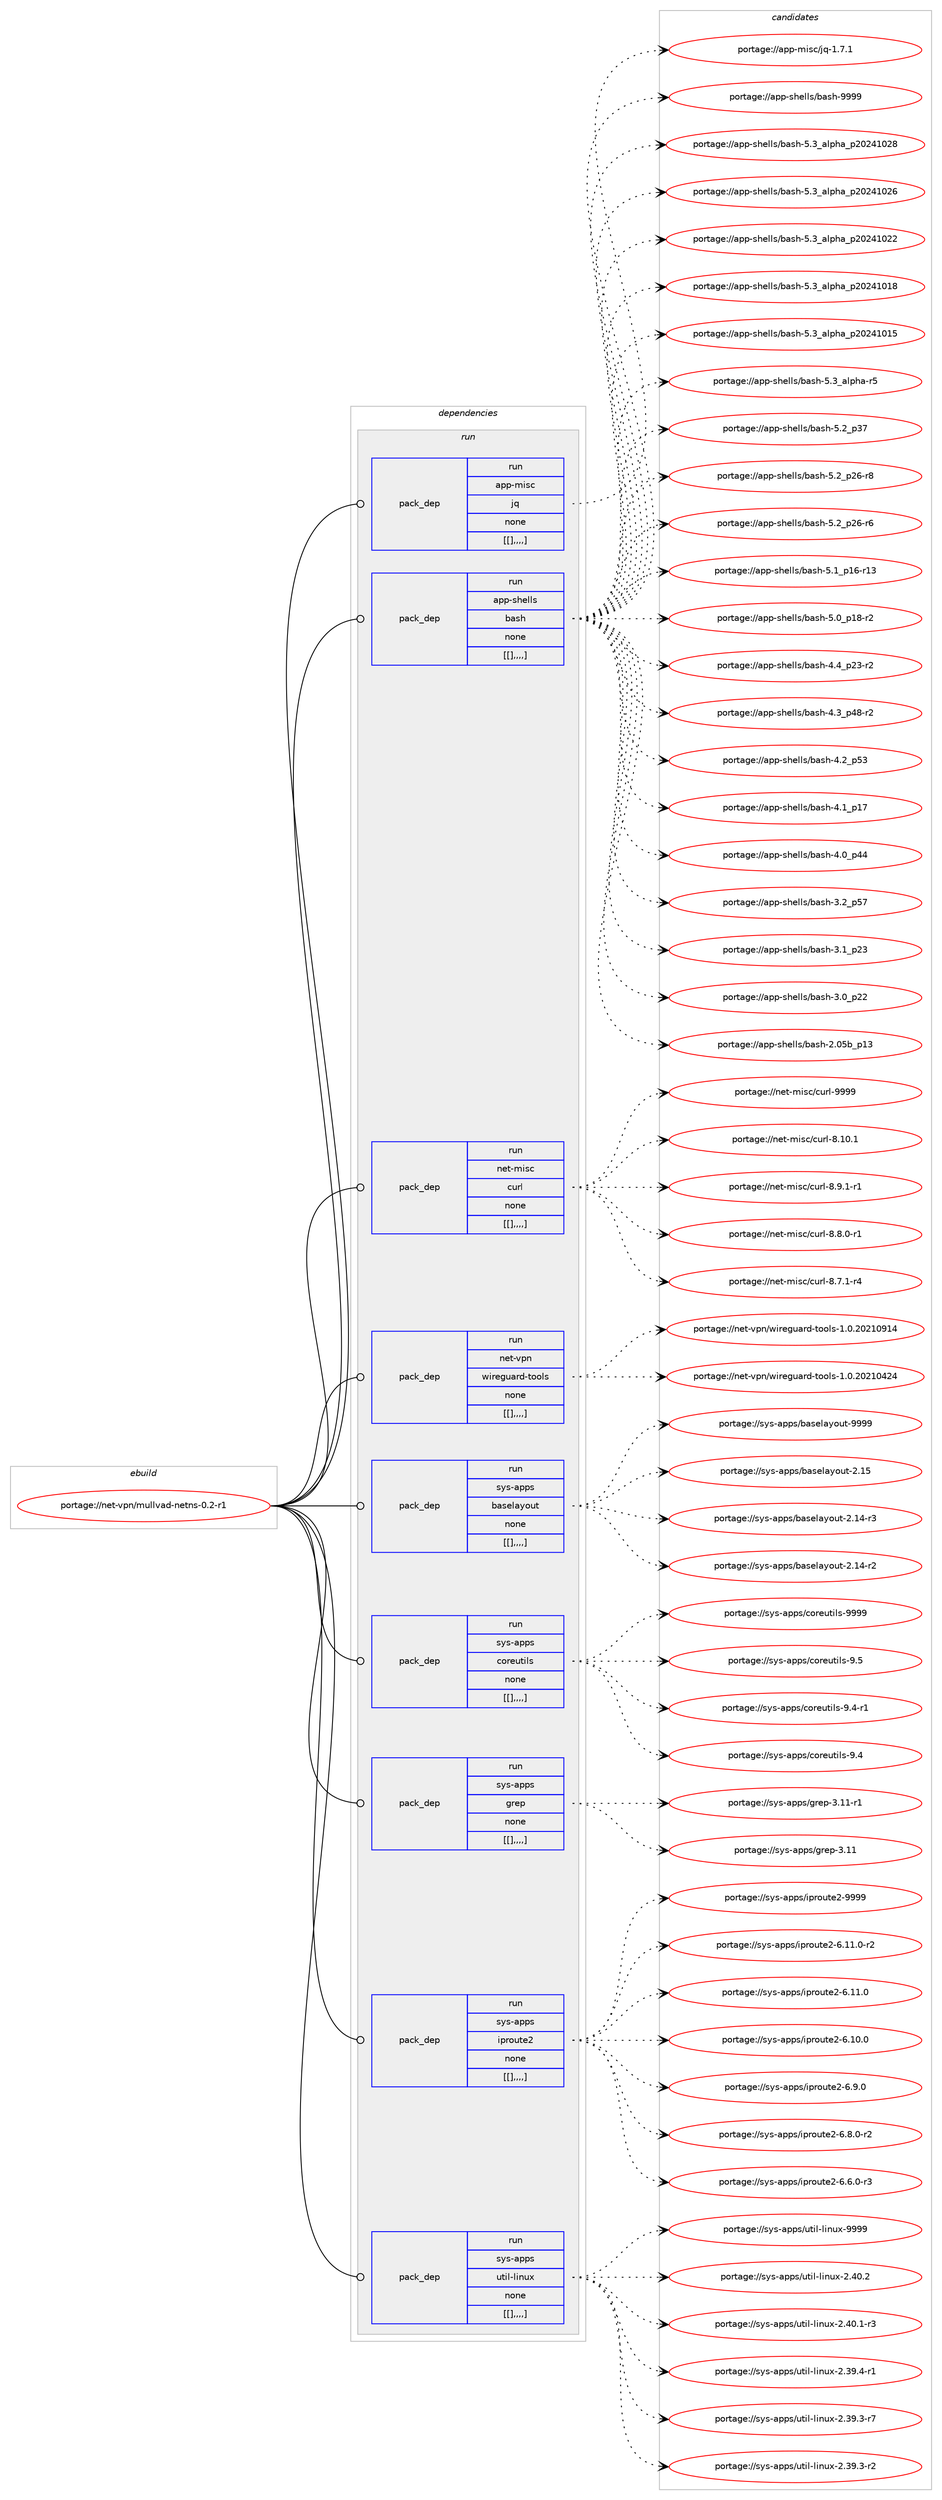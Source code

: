 digraph prolog {

# *************
# Graph options
# *************

newrank=true;
concentrate=true;
compound=true;
graph [rankdir=LR,fontname=Helvetica,fontsize=10,ranksep=1.5];#, ranksep=2.5, nodesep=0.2];
edge  [arrowhead=vee];
node  [fontname=Helvetica,fontsize=10];

# **********
# The ebuild
# **********

subgraph cluster_leftcol {
color=gray;
label=<<i>ebuild</i>>;
id [label="portage://net-vpn/mullvad-netns-0.2-r1", color=red, width=4, href="../net-vpn/mullvad-netns-0.2-r1.svg"];
}

# ****************
# The dependencies
# ****************

subgraph cluster_midcol {
color=gray;
label=<<i>dependencies</i>>;
subgraph cluster_compile {
fillcolor="#eeeeee";
style=filled;
label=<<i>compile</i>>;
}
subgraph cluster_compileandrun {
fillcolor="#eeeeee";
style=filled;
label=<<i>compile and run</i>>;
}
subgraph cluster_run {
fillcolor="#eeeeee";
style=filled;
label=<<i>run</i>>;
subgraph pack381 {
dependency485 [label=<<TABLE BORDER="0" CELLBORDER="1" CELLSPACING="0" CELLPADDING="4" WIDTH="220"><TR><TD ROWSPAN="6" CELLPADDING="30">pack_dep</TD></TR><TR><TD WIDTH="110">run</TD></TR><TR><TD>app-misc</TD></TR><TR><TD>jq</TD></TR><TR><TD>none</TD></TR><TR><TD>[[],,,,]</TD></TR></TABLE>>, shape=none, color=blue];
}
id:e -> dependency485:w [weight=20,style="solid",arrowhead="odot"];
subgraph pack386 {
dependency490 [label=<<TABLE BORDER="0" CELLBORDER="1" CELLSPACING="0" CELLPADDING="4" WIDTH="220"><TR><TD ROWSPAN="6" CELLPADDING="30">pack_dep</TD></TR><TR><TD WIDTH="110">run</TD></TR><TR><TD>app-shells</TD></TR><TR><TD>bash</TD></TR><TR><TD>none</TD></TR><TR><TD>[[],,,,]</TD></TR></TABLE>>, shape=none, color=blue];
}
id:e -> dependency490:w [weight=20,style="solid",arrowhead="odot"];
subgraph pack393 {
dependency495 [label=<<TABLE BORDER="0" CELLBORDER="1" CELLSPACING="0" CELLPADDING="4" WIDTH="220"><TR><TD ROWSPAN="6" CELLPADDING="30">pack_dep</TD></TR><TR><TD WIDTH="110">run</TD></TR><TR><TD>net-misc</TD></TR><TR><TD>curl</TD></TR><TR><TD>none</TD></TR><TR><TD>[[],,,,]</TD></TR></TABLE>>, shape=none, color=blue];
}
id:e -> dependency495:w [weight=20,style="solid",arrowhead="odot"];
subgraph pack396 {
dependency500 [label=<<TABLE BORDER="0" CELLBORDER="1" CELLSPACING="0" CELLPADDING="4" WIDTH="220"><TR><TD ROWSPAN="6" CELLPADDING="30">pack_dep</TD></TR><TR><TD WIDTH="110">run</TD></TR><TR><TD>net-vpn</TD></TR><TR><TD>wireguard-tools</TD></TR><TR><TD>none</TD></TR><TR><TD>[[],,,,]</TD></TR></TABLE>>, shape=none, color=blue];
}
id:e -> dependency500:w [weight=20,style="solid",arrowhead="odot"];
subgraph pack401 {
dependency507 [label=<<TABLE BORDER="0" CELLBORDER="1" CELLSPACING="0" CELLPADDING="4" WIDTH="220"><TR><TD ROWSPAN="6" CELLPADDING="30">pack_dep</TD></TR><TR><TD WIDTH="110">run</TD></TR><TR><TD>sys-apps</TD></TR><TR><TD>baselayout</TD></TR><TR><TD>none</TD></TR><TR><TD>[[],,,,]</TD></TR></TABLE>>, shape=none, color=blue];
}
id:e -> dependency507:w [weight=20,style="solid",arrowhead="odot"];
subgraph pack405 {
dependency512 [label=<<TABLE BORDER="0" CELLBORDER="1" CELLSPACING="0" CELLPADDING="4" WIDTH="220"><TR><TD ROWSPAN="6" CELLPADDING="30">pack_dep</TD></TR><TR><TD WIDTH="110">run</TD></TR><TR><TD>sys-apps</TD></TR><TR><TD>coreutils</TD></TR><TR><TD>none</TD></TR><TR><TD>[[],,,,]</TD></TR></TABLE>>, shape=none, color=blue];
}
id:e -> dependency512:w [weight=20,style="solid",arrowhead="odot"];
subgraph pack409 {
dependency517 [label=<<TABLE BORDER="0" CELLBORDER="1" CELLSPACING="0" CELLPADDING="4" WIDTH="220"><TR><TD ROWSPAN="6" CELLPADDING="30">pack_dep</TD></TR><TR><TD WIDTH="110">run</TD></TR><TR><TD>sys-apps</TD></TR><TR><TD>grep</TD></TR><TR><TD>none</TD></TR><TR><TD>[[],,,,]</TD></TR></TABLE>>, shape=none, color=blue];
}
id:e -> dependency517:w [weight=20,style="solid",arrowhead="odot"];
subgraph pack413 {
dependency524 [label=<<TABLE BORDER="0" CELLBORDER="1" CELLSPACING="0" CELLPADDING="4" WIDTH="220"><TR><TD ROWSPAN="6" CELLPADDING="30">pack_dep</TD></TR><TR><TD WIDTH="110">run</TD></TR><TR><TD>sys-apps</TD></TR><TR><TD>iproute2</TD></TR><TR><TD>none</TD></TR><TR><TD>[[],,,,]</TD></TR></TABLE>>, shape=none, color=blue];
}
id:e -> dependency524:w [weight=20,style="solid",arrowhead="odot"];
subgraph pack418 {
dependency531 [label=<<TABLE BORDER="0" CELLBORDER="1" CELLSPACING="0" CELLPADDING="4" WIDTH="220"><TR><TD ROWSPAN="6" CELLPADDING="30">pack_dep</TD></TR><TR><TD WIDTH="110">run</TD></TR><TR><TD>sys-apps</TD></TR><TR><TD>util-linux</TD></TR><TR><TD>none</TD></TR><TR><TD>[[],,,,]</TD></TR></TABLE>>, shape=none, color=blue];
}
id:e -> dependency531:w [weight=20,style="solid",arrowhead="odot"];
}
}

# **************
# The candidates
# **************

subgraph cluster_choices {
rank=same;
color=gray;
label=<<i>candidates</i>>;

subgraph choice347 {
color=black;
nodesep=1;
choice97112112451091051159947106113454946554649 [label="portage://app-misc/jq-1.7.1", color=red, width=4,href="../app-misc/jq-1.7.1.svg"];
dependency485:e -> choice97112112451091051159947106113454946554649:w [style=dotted,weight="100"];
}
subgraph choice348 {
color=black;
nodesep=1;
choice97112112451151041011081081154798971151044557575757 [label="portage://app-shells/bash-9999", color=red, width=4,href="../app-shells/bash-9999.svg"];
choice971121124511510410110810811547989711510445534651959710811210497951125048505249485056 [label="portage://app-shells/bash-5.3_alpha_p20241028", color=red, width=4,href="../app-shells/bash-5.3_alpha_p20241028.svg"];
choice971121124511510410110810811547989711510445534651959710811210497951125048505249485054 [label="portage://app-shells/bash-5.3_alpha_p20241026", color=red, width=4,href="../app-shells/bash-5.3_alpha_p20241026.svg"];
choice971121124511510410110810811547989711510445534651959710811210497951125048505249485050 [label="portage://app-shells/bash-5.3_alpha_p20241022", color=red, width=4,href="../app-shells/bash-5.3_alpha_p20241022.svg"];
choice971121124511510410110810811547989711510445534651959710811210497951125048505249484956 [label="portage://app-shells/bash-5.3_alpha_p20241018", color=red, width=4,href="../app-shells/bash-5.3_alpha_p20241018.svg"];
choice971121124511510410110810811547989711510445534651959710811210497951125048505249484953 [label="portage://app-shells/bash-5.3_alpha_p20241015", color=red, width=4,href="../app-shells/bash-5.3_alpha_p20241015.svg"];
choice9711211245115104101108108115479897115104455346519597108112104974511453 [label="portage://app-shells/bash-5.3_alpha-r5", color=red, width=4,href="../app-shells/bash-5.3_alpha-r5.svg"];
choice971121124511510410110810811547989711510445534650951125155 [label="portage://app-shells/bash-5.2_p37", color=red, width=4,href="../app-shells/bash-5.2_p37.svg"];
choice9711211245115104101108108115479897115104455346509511250544511456 [label="portage://app-shells/bash-5.2_p26-r8", color=red, width=4,href="../app-shells/bash-5.2_p26-r8.svg"];
choice9711211245115104101108108115479897115104455346509511250544511454 [label="portage://app-shells/bash-5.2_p26-r6", color=red, width=4,href="../app-shells/bash-5.2_p26-r6.svg"];
choice971121124511510410110810811547989711510445534649951124954451144951 [label="portage://app-shells/bash-5.1_p16-r13", color=red, width=4,href="../app-shells/bash-5.1_p16-r13.svg"];
choice9711211245115104101108108115479897115104455346489511249564511450 [label="portage://app-shells/bash-5.0_p18-r2", color=red, width=4,href="../app-shells/bash-5.0_p18-r2.svg"];
choice9711211245115104101108108115479897115104455246529511250514511450 [label="portage://app-shells/bash-4.4_p23-r2", color=red, width=4,href="../app-shells/bash-4.4_p23-r2.svg"];
choice9711211245115104101108108115479897115104455246519511252564511450 [label="portage://app-shells/bash-4.3_p48-r2", color=red, width=4,href="../app-shells/bash-4.3_p48-r2.svg"];
choice971121124511510410110810811547989711510445524650951125351 [label="portage://app-shells/bash-4.2_p53", color=red, width=4,href="../app-shells/bash-4.2_p53.svg"];
choice971121124511510410110810811547989711510445524649951124955 [label="portage://app-shells/bash-4.1_p17", color=red, width=4,href="../app-shells/bash-4.1_p17.svg"];
choice971121124511510410110810811547989711510445524648951125252 [label="portage://app-shells/bash-4.0_p44", color=red, width=4,href="../app-shells/bash-4.0_p44.svg"];
choice971121124511510410110810811547989711510445514650951125355 [label="portage://app-shells/bash-3.2_p57", color=red, width=4,href="../app-shells/bash-3.2_p57.svg"];
choice971121124511510410110810811547989711510445514649951125051 [label="portage://app-shells/bash-3.1_p23", color=red, width=4,href="../app-shells/bash-3.1_p23.svg"];
choice971121124511510410110810811547989711510445514648951125050 [label="portage://app-shells/bash-3.0_p22", color=red, width=4,href="../app-shells/bash-3.0_p22.svg"];
choice9711211245115104101108108115479897115104455046485398951124951 [label="portage://app-shells/bash-2.05b_p13", color=red, width=4,href="../app-shells/bash-2.05b_p13.svg"];
dependency490:e -> choice97112112451151041011081081154798971151044557575757:w [style=dotted,weight="100"];
dependency490:e -> choice971121124511510410110810811547989711510445534651959710811210497951125048505249485056:w [style=dotted,weight="100"];
dependency490:e -> choice971121124511510410110810811547989711510445534651959710811210497951125048505249485054:w [style=dotted,weight="100"];
dependency490:e -> choice971121124511510410110810811547989711510445534651959710811210497951125048505249485050:w [style=dotted,weight="100"];
dependency490:e -> choice971121124511510410110810811547989711510445534651959710811210497951125048505249484956:w [style=dotted,weight="100"];
dependency490:e -> choice971121124511510410110810811547989711510445534651959710811210497951125048505249484953:w [style=dotted,weight="100"];
dependency490:e -> choice9711211245115104101108108115479897115104455346519597108112104974511453:w [style=dotted,weight="100"];
dependency490:e -> choice971121124511510410110810811547989711510445534650951125155:w [style=dotted,weight="100"];
dependency490:e -> choice9711211245115104101108108115479897115104455346509511250544511456:w [style=dotted,weight="100"];
dependency490:e -> choice9711211245115104101108108115479897115104455346509511250544511454:w [style=dotted,weight="100"];
dependency490:e -> choice971121124511510410110810811547989711510445534649951124954451144951:w [style=dotted,weight="100"];
dependency490:e -> choice9711211245115104101108108115479897115104455346489511249564511450:w [style=dotted,weight="100"];
dependency490:e -> choice9711211245115104101108108115479897115104455246529511250514511450:w [style=dotted,weight="100"];
dependency490:e -> choice9711211245115104101108108115479897115104455246519511252564511450:w [style=dotted,weight="100"];
dependency490:e -> choice971121124511510410110810811547989711510445524650951125351:w [style=dotted,weight="100"];
dependency490:e -> choice971121124511510410110810811547989711510445524649951124955:w [style=dotted,weight="100"];
dependency490:e -> choice971121124511510410110810811547989711510445524648951125252:w [style=dotted,weight="100"];
dependency490:e -> choice971121124511510410110810811547989711510445514650951125355:w [style=dotted,weight="100"];
dependency490:e -> choice971121124511510410110810811547989711510445514649951125051:w [style=dotted,weight="100"];
dependency490:e -> choice971121124511510410110810811547989711510445514648951125050:w [style=dotted,weight="100"];
dependency490:e -> choice9711211245115104101108108115479897115104455046485398951124951:w [style=dotted,weight="100"];
}
subgraph choice368 {
color=black;
nodesep=1;
choice110101116451091051159947991171141084557575757 [label="portage://net-misc/curl-9999", color=red, width=4,href="../net-misc/curl-9999.svg"];
choice1101011164510910511599479911711410845564649484649 [label="portage://net-misc/curl-8.10.1", color=red, width=4,href="../net-misc/curl-8.10.1.svg"];
choice110101116451091051159947991171141084556465746494511449 [label="portage://net-misc/curl-8.9.1-r1", color=red, width=4,href="../net-misc/curl-8.9.1-r1.svg"];
choice110101116451091051159947991171141084556465646484511449 [label="portage://net-misc/curl-8.8.0-r1", color=red, width=4,href="../net-misc/curl-8.8.0-r1.svg"];
choice110101116451091051159947991171141084556465546494511452 [label="portage://net-misc/curl-8.7.1-r4", color=red, width=4,href="../net-misc/curl-8.7.1-r4.svg"];
dependency495:e -> choice110101116451091051159947991171141084557575757:w [style=dotted,weight="100"];
dependency495:e -> choice1101011164510910511599479911711410845564649484649:w [style=dotted,weight="100"];
dependency495:e -> choice110101116451091051159947991171141084556465746494511449:w [style=dotted,weight="100"];
dependency495:e -> choice110101116451091051159947991171141084556465646484511449:w [style=dotted,weight="100"];
dependency495:e -> choice110101116451091051159947991171141084556465546494511452:w [style=dotted,weight="100"];
}
subgraph choice378 {
color=black;
nodesep=1;
choice1101011164511811211047119105114101103117971141004511611111110811545494648465048504948574952 [label="portage://net-vpn/wireguard-tools-1.0.20210914", color=red, width=4,href="../net-vpn/wireguard-tools-1.0.20210914.svg"];
choice1101011164511811211047119105114101103117971141004511611111110811545494648465048504948525052 [label="portage://net-vpn/wireguard-tools-1.0.20210424", color=red, width=4,href="../net-vpn/wireguard-tools-1.0.20210424.svg"];
dependency500:e -> choice1101011164511811211047119105114101103117971141004511611111110811545494648465048504948574952:w [style=dotted,weight="100"];
dependency500:e -> choice1101011164511811211047119105114101103117971141004511611111110811545494648465048504948525052:w [style=dotted,weight="100"];
}
subgraph choice381 {
color=black;
nodesep=1;
choice1151211154597112112115479897115101108971211111171164557575757 [label="portage://sys-apps/baselayout-9999", color=red, width=4,href="../sys-apps/baselayout-9999.svg"];
choice1151211154597112112115479897115101108971211111171164550464953 [label="portage://sys-apps/baselayout-2.15", color=red, width=4,href="../sys-apps/baselayout-2.15.svg"];
choice11512111545971121121154798971151011089712111111711645504649524511451 [label="portage://sys-apps/baselayout-2.14-r3", color=red, width=4,href="../sys-apps/baselayout-2.14-r3.svg"];
choice11512111545971121121154798971151011089712111111711645504649524511450 [label="portage://sys-apps/baselayout-2.14-r2", color=red, width=4,href="../sys-apps/baselayout-2.14-r2.svg"];
dependency507:e -> choice1151211154597112112115479897115101108971211111171164557575757:w [style=dotted,weight="100"];
dependency507:e -> choice1151211154597112112115479897115101108971211111171164550464953:w [style=dotted,weight="100"];
dependency507:e -> choice11512111545971121121154798971151011089712111111711645504649524511451:w [style=dotted,weight="100"];
dependency507:e -> choice11512111545971121121154798971151011089712111111711645504649524511450:w [style=dotted,weight="100"];
}
subgraph choice388 {
color=black;
nodesep=1;
choice115121115459711211211547991111141011171161051081154557575757 [label="portage://sys-apps/coreutils-9999", color=red, width=4,href="../sys-apps/coreutils-9999.svg"];
choice1151211154597112112115479911111410111711610510811545574653 [label="portage://sys-apps/coreutils-9.5", color=red, width=4,href="../sys-apps/coreutils-9.5.svg"];
choice11512111545971121121154799111114101117116105108115455746524511449 [label="portage://sys-apps/coreutils-9.4-r1", color=red, width=4,href="../sys-apps/coreutils-9.4-r1.svg"];
choice1151211154597112112115479911111410111711610510811545574652 [label="portage://sys-apps/coreutils-9.4", color=red, width=4,href="../sys-apps/coreutils-9.4.svg"];
dependency512:e -> choice115121115459711211211547991111141011171161051081154557575757:w [style=dotted,weight="100"];
dependency512:e -> choice1151211154597112112115479911111410111711610510811545574653:w [style=dotted,weight="100"];
dependency512:e -> choice11512111545971121121154799111114101117116105108115455746524511449:w [style=dotted,weight="100"];
dependency512:e -> choice1151211154597112112115479911111410111711610510811545574652:w [style=dotted,weight="100"];
}
subgraph choice395 {
color=black;
nodesep=1;
choice11512111545971121121154710311410111245514649494511449 [label="portage://sys-apps/grep-3.11-r1", color=red, width=4,href="../sys-apps/grep-3.11-r1.svg"];
choice1151211154597112112115471031141011124551464949 [label="portage://sys-apps/grep-3.11", color=red, width=4,href="../sys-apps/grep-3.11.svg"];
dependency517:e -> choice11512111545971121121154710311410111245514649494511449:w [style=dotted,weight="100"];
dependency517:e -> choice1151211154597112112115471031141011124551464949:w [style=dotted,weight="100"];
}
subgraph choice406 {
color=black;
nodesep=1;
choice115121115459711211211547105112114111117116101504557575757 [label="portage://sys-apps/iproute2-9999", color=red, width=4,href="../sys-apps/iproute2-9999.svg"];
choice11512111545971121121154710511211411111711610150455446494946484511450 [label="portage://sys-apps/iproute2-6.11.0-r2", color=red, width=4,href="../sys-apps/iproute2-6.11.0-r2.svg"];
choice1151211154597112112115471051121141111171161015045544649494648 [label="portage://sys-apps/iproute2-6.11.0", color=red, width=4,href="../sys-apps/iproute2-6.11.0.svg"];
choice1151211154597112112115471051121141111171161015045544649484648 [label="portage://sys-apps/iproute2-6.10.0", color=red, width=4,href="../sys-apps/iproute2-6.10.0.svg"];
choice11512111545971121121154710511211411111711610150455446574648 [label="portage://sys-apps/iproute2-6.9.0", color=red, width=4,href="../sys-apps/iproute2-6.9.0.svg"];
choice115121115459711211211547105112114111117116101504554465646484511450 [label="portage://sys-apps/iproute2-6.8.0-r2", color=red, width=4,href="../sys-apps/iproute2-6.8.0-r2.svg"];
choice115121115459711211211547105112114111117116101504554465446484511451 [label="portage://sys-apps/iproute2-6.6.0-r3", color=red, width=4,href="../sys-apps/iproute2-6.6.0-r3.svg"];
dependency524:e -> choice115121115459711211211547105112114111117116101504557575757:w [style=dotted,weight="100"];
dependency524:e -> choice11512111545971121121154710511211411111711610150455446494946484511450:w [style=dotted,weight="100"];
dependency524:e -> choice1151211154597112112115471051121141111171161015045544649494648:w [style=dotted,weight="100"];
dependency524:e -> choice1151211154597112112115471051121141111171161015045544649484648:w [style=dotted,weight="100"];
dependency524:e -> choice11512111545971121121154710511211411111711610150455446574648:w [style=dotted,weight="100"];
dependency524:e -> choice115121115459711211211547105112114111117116101504554465646484511450:w [style=dotted,weight="100"];
dependency524:e -> choice115121115459711211211547105112114111117116101504554465446484511451:w [style=dotted,weight="100"];
}
subgraph choice416 {
color=black;
nodesep=1;
choice115121115459711211211547117116105108451081051101171204557575757 [label="portage://sys-apps/util-linux-9999", color=red, width=4,href="../sys-apps/util-linux-9999.svg"];
choice1151211154597112112115471171161051084510810511011712045504652484650 [label="portage://sys-apps/util-linux-2.40.2", color=red, width=4,href="../sys-apps/util-linux-2.40.2.svg"];
choice11512111545971121121154711711610510845108105110117120455046524846494511451 [label="portage://sys-apps/util-linux-2.40.1-r3", color=red, width=4,href="../sys-apps/util-linux-2.40.1-r3.svg"];
choice11512111545971121121154711711610510845108105110117120455046515746524511449 [label="portage://sys-apps/util-linux-2.39.4-r1", color=red, width=4,href="../sys-apps/util-linux-2.39.4-r1.svg"];
choice11512111545971121121154711711610510845108105110117120455046515746514511455 [label="portage://sys-apps/util-linux-2.39.3-r7", color=red, width=4,href="../sys-apps/util-linux-2.39.3-r7.svg"];
choice11512111545971121121154711711610510845108105110117120455046515746514511450 [label="portage://sys-apps/util-linux-2.39.3-r2", color=red, width=4,href="../sys-apps/util-linux-2.39.3-r2.svg"];
dependency531:e -> choice115121115459711211211547117116105108451081051101171204557575757:w [style=dotted,weight="100"];
dependency531:e -> choice1151211154597112112115471171161051084510810511011712045504652484650:w [style=dotted,weight="100"];
dependency531:e -> choice11512111545971121121154711711610510845108105110117120455046524846494511451:w [style=dotted,weight="100"];
dependency531:e -> choice11512111545971121121154711711610510845108105110117120455046515746524511449:w [style=dotted,weight="100"];
dependency531:e -> choice11512111545971121121154711711610510845108105110117120455046515746514511455:w [style=dotted,weight="100"];
dependency531:e -> choice11512111545971121121154711711610510845108105110117120455046515746514511450:w [style=dotted,weight="100"];
}
}

}

